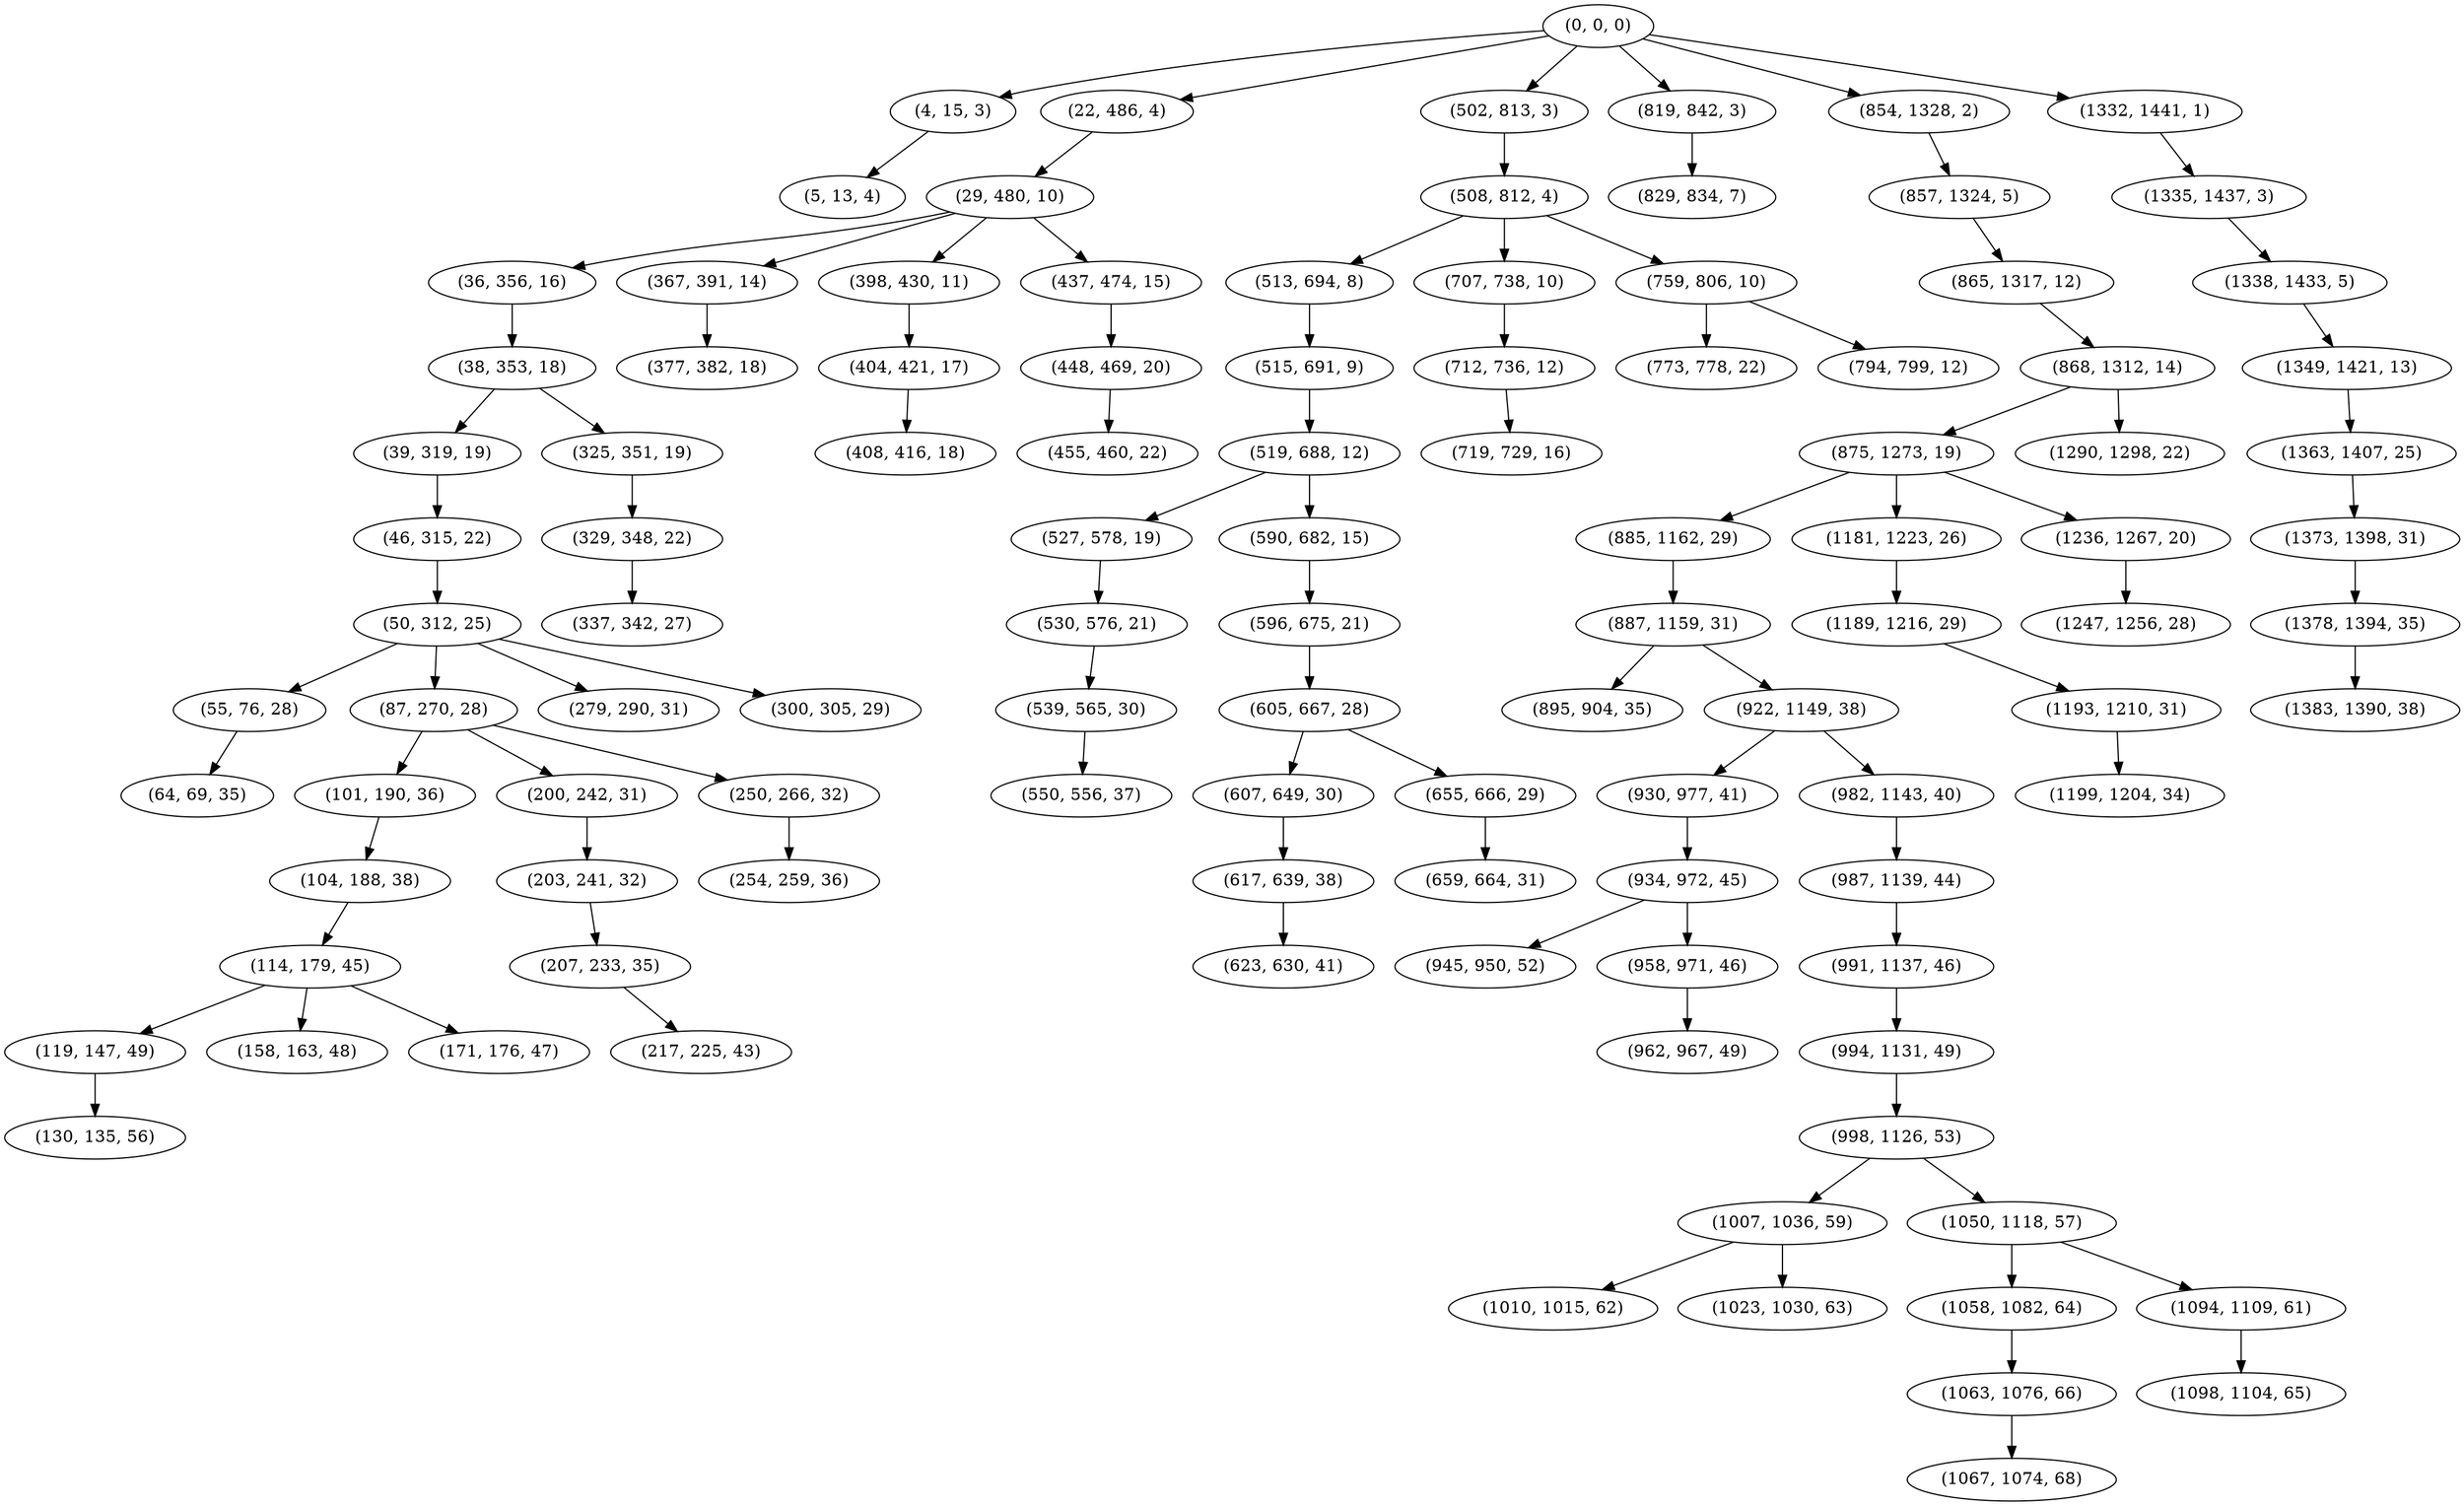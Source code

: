 digraph tree {
    "(0, 0, 0)";
    "(4, 15, 3)";
    "(5, 13, 4)";
    "(22, 486, 4)";
    "(29, 480, 10)";
    "(36, 356, 16)";
    "(38, 353, 18)";
    "(39, 319, 19)";
    "(46, 315, 22)";
    "(50, 312, 25)";
    "(55, 76, 28)";
    "(64, 69, 35)";
    "(87, 270, 28)";
    "(101, 190, 36)";
    "(104, 188, 38)";
    "(114, 179, 45)";
    "(119, 147, 49)";
    "(130, 135, 56)";
    "(158, 163, 48)";
    "(171, 176, 47)";
    "(200, 242, 31)";
    "(203, 241, 32)";
    "(207, 233, 35)";
    "(217, 225, 43)";
    "(250, 266, 32)";
    "(254, 259, 36)";
    "(279, 290, 31)";
    "(300, 305, 29)";
    "(325, 351, 19)";
    "(329, 348, 22)";
    "(337, 342, 27)";
    "(367, 391, 14)";
    "(377, 382, 18)";
    "(398, 430, 11)";
    "(404, 421, 17)";
    "(408, 416, 18)";
    "(437, 474, 15)";
    "(448, 469, 20)";
    "(455, 460, 22)";
    "(502, 813, 3)";
    "(508, 812, 4)";
    "(513, 694, 8)";
    "(515, 691, 9)";
    "(519, 688, 12)";
    "(527, 578, 19)";
    "(530, 576, 21)";
    "(539, 565, 30)";
    "(550, 556, 37)";
    "(590, 682, 15)";
    "(596, 675, 21)";
    "(605, 667, 28)";
    "(607, 649, 30)";
    "(617, 639, 38)";
    "(623, 630, 41)";
    "(655, 666, 29)";
    "(659, 664, 31)";
    "(707, 738, 10)";
    "(712, 736, 12)";
    "(719, 729, 16)";
    "(759, 806, 10)";
    "(773, 778, 22)";
    "(794, 799, 12)";
    "(819, 842, 3)";
    "(829, 834, 7)";
    "(854, 1328, 2)";
    "(857, 1324, 5)";
    "(865, 1317, 12)";
    "(868, 1312, 14)";
    "(875, 1273, 19)";
    "(885, 1162, 29)";
    "(887, 1159, 31)";
    "(895, 904, 35)";
    "(922, 1149, 38)";
    "(930, 977, 41)";
    "(934, 972, 45)";
    "(945, 950, 52)";
    "(958, 971, 46)";
    "(962, 967, 49)";
    "(982, 1143, 40)";
    "(987, 1139, 44)";
    "(991, 1137, 46)";
    "(994, 1131, 49)";
    "(998, 1126, 53)";
    "(1007, 1036, 59)";
    "(1010, 1015, 62)";
    "(1023, 1030, 63)";
    "(1050, 1118, 57)";
    "(1058, 1082, 64)";
    "(1063, 1076, 66)";
    "(1067, 1074, 68)";
    "(1094, 1109, 61)";
    "(1098, 1104, 65)";
    "(1181, 1223, 26)";
    "(1189, 1216, 29)";
    "(1193, 1210, 31)";
    "(1199, 1204, 34)";
    "(1236, 1267, 20)";
    "(1247, 1256, 28)";
    "(1290, 1298, 22)";
    "(1332, 1441, 1)";
    "(1335, 1437, 3)";
    "(1338, 1433, 5)";
    "(1349, 1421, 13)";
    "(1363, 1407, 25)";
    "(1373, 1398, 31)";
    "(1378, 1394, 35)";
    "(1383, 1390, 38)";
    "(0, 0, 0)" -> "(4, 15, 3)";
    "(0, 0, 0)" -> "(22, 486, 4)";
    "(0, 0, 0)" -> "(502, 813, 3)";
    "(0, 0, 0)" -> "(819, 842, 3)";
    "(0, 0, 0)" -> "(854, 1328, 2)";
    "(0, 0, 0)" -> "(1332, 1441, 1)";
    "(4, 15, 3)" -> "(5, 13, 4)";
    "(22, 486, 4)" -> "(29, 480, 10)";
    "(29, 480, 10)" -> "(36, 356, 16)";
    "(29, 480, 10)" -> "(367, 391, 14)";
    "(29, 480, 10)" -> "(398, 430, 11)";
    "(29, 480, 10)" -> "(437, 474, 15)";
    "(36, 356, 16)" -> "(38, 353, 18)";
    "(38, 353, 18)" -> "(39, 319, 19)";
    "(38, 353, 18)" -> "(325, 351, 19)";
    "(39, 319, 19)" -> "(46, 315, 22)";
    "(46, 315, 22)" -> "(50, 312, 25)";
    "(50, 312, 25)" -> "(55, 76, 28)";
    "(50, 312, 25)" -> "(87, 270, 28)";
    "(50, 312, 25)" -> "(279, 290, 31)";
    "(50, 312, 25)" -> "(300, 305, 29)";
    "(55, 76, 28)" -> "(64, 69, 35)";
    "(87, 270, 28)" -> "(101, 190, 36)";
    "(87, 270, 28)" -> "(200, 242, 31)";
    "(87, 270, 28)" -> "(250, 266, 32)";
    "(101, 190, 36)" -> "(104, 188, 38)";
    "(104, 188, 38)" -> "(114, 179, 45)";
    "(114, 179, 45)" -> "(119, 147, 49)";
    "(114, 179, 45)" -> "(158, 163, 48)";
    "(114, 179, 45)" -> "(171, 176, 47)";
    "(119, 147, 49)" -> "(130, 135, 56)";
    "(200, 242, 31)" -> "(203, 241, 32)";
    "(203, 241, 32)" -> "(207, 233, 35)";
    "(207, 233, 35)" -> "(217, 225, 43)";
    "(250, 266, 32)" -> "(254, 259, 36)";
    "(325, 351, 19)" -> "(329, 348, 22)";
    "(329, 348, 22)" -> "(337, 342, 27)";
    "(367, 391, 14)" -> "(377, 382, 18)";
    "(398, 430, 11)" -> "(404, 421, 17)";
    "(404, 421, 17)" -> "(408, 416, 18)";
    "(437, 474, 15)" -> "(448, 469, 20)";
    "(448, 469, 20)" -> "(455, 460, 22)";
    "(502, 813, 3)" -> "(508, 812, 4)";
    "(508, 812, 4)" -> "(513, 694, 8)";
    "(508, 812, 4)" -> "(707, 738, 10)";
    "(508, 812, 4)" -> "(759, 806, 10)";
    "(513, 694, 8)" -> "(515, 691, 9)";
    "(515, 691, 9)" -> "(519, 688, 12)";
    "(519, 688, 12)" -> "(527, 578, 19)";
    "(519, 688, 12)" -> "(590, 682, 15)";
    "(527, 578, 19)" -> "(530, 576, 21)";
    "(530, 576, 21)" -> "(539, 565, 30)";
    "(539, 565, 30)" -> "(550, 556, 37)";
    "(590, 682, 15)" -> "(596, 675, 21)";
    "(596, 675, 21)" -> "(605, 667, 28)";
    "(605, 667, 28)" -> "(607, 649, 30)";
    "(605, 667, 28)" -> "(655, 666, 29)";
    "(607, 649, 30)" -> "(617, 639, 38)";
    "(617, 639, 38)" -> "(623, 630, 41)";
    "(655, 666, 29)" -> "(659, 664, 31)";
    "(707, 738, 10)" -> "(712, 736, 12)";
    "(712, 736, 12)" -> "(719, 729, 16)";
    "(759, 806, 10)" -> "(773, 778, 22)";
    "(759, 806, 10)" -> "(794, 799, 12)";
    "(819, 842, 3)" -> "(829, 834, 7)";
    "(854, 1328, 2)" -> "(857, 1324, 5)";
    "(857, 1324, 5)" -> "(865, 1317, 12)";
    "(865, 1317, 12)" -> "(868, 1312, 14)";
    "(868, 1312, 14)" -> "(875, 1273, 19)";
    "(868, 1312, 14)" -> "(1290, 1298, 22)";
    "(875, 1273, 19)" -> "(885, 1162, 29)";
    "(875, 1273, 19)" -> "(1181, 1223, 26)";
    "(875, 1273, 19)" -> "(1236, 1267, 20)";
    "(885, 1162, 29)" -> "(887, 1159, 31)";
    "(887, 1159, 31)" -> "(895, 904, 35)";
    "(887, 1159, 31)" -> "(922, 1149, 38)";
    "(922, 1149, 38)" -> "(930, 977, 41)";
    "(922, 1149, 38)" -> "(982, 1143, 40)";
    "(930, 977, 41)" -> "(934, 972, 45)";
    "(934, 972, 45)" -> "(945, 950, 52)";
    "(934, 972, 45)" -> "(958, 971, 46)";
    "(958, 971, 46)" -> "(962, 967, 49)";
    "(982, 1143, 40)" -> "(987, 1139, 44)";
    "(987, 1139, 44)" -> "(991, 1137, 46)";
    "(991, 1137, 46)" -> "(994, 1131, 49)";
    "(994, 1131, 49)" -> "(998, 1126, 53)";
    "(998, 1126, 53)" -> "(1007, 1036, 59)";
    "(998, 1126, 53)" -> "(1050, 1118, 57)";
    "(1007, 1036, 59)" -> "(1010, 1015, 62)";
    "(1007, 1036, 59)" -> "(1023, 1030, 63)";
    "(1050, 1118, 57)" -> "(1058, 1082, 64)";
    "(1050, 1118, 57)" -> "(1094, 1109, 61)";
    "(1058, 1082, 64)" -> "(1063, 1076, 66)";
    "(1063, 1076, 66)" -> "(1067, 1074, 68)";
    "(1094, 1109, 61)" -> "(1098, 1104, 65)";
    "(1181, 1223, 26)" -> "(1189, 1216, 29)";
    "(1189, 1216, 29)" -> "(1193, 1210, 31)";
    "(1193, 1210, 31)" -> "(1199, 1204, 34)";
    "(1236, 1267, 20)" -> "(1247, 1256, 28)";
    "(1332, 1441, 1)" -> "(1335, 1437, 3)";
    "(1335, 1437, 3)" -> "(1338, 1433, 5)";
    "(1338, 1433, 5)" -> "(1349, 1421, 13)";
    "(1349, 1421, 13)" -> "(1363, 1407, 25)";
    "(1363, 1407, 25)" -> "(1373, 1398, 31)";
    "(1373, 1398, 31)" -> "(1378, 1394, 35)";
    "(1378, 1394, 35)" -> "(1383, 1390, 38)";
}
